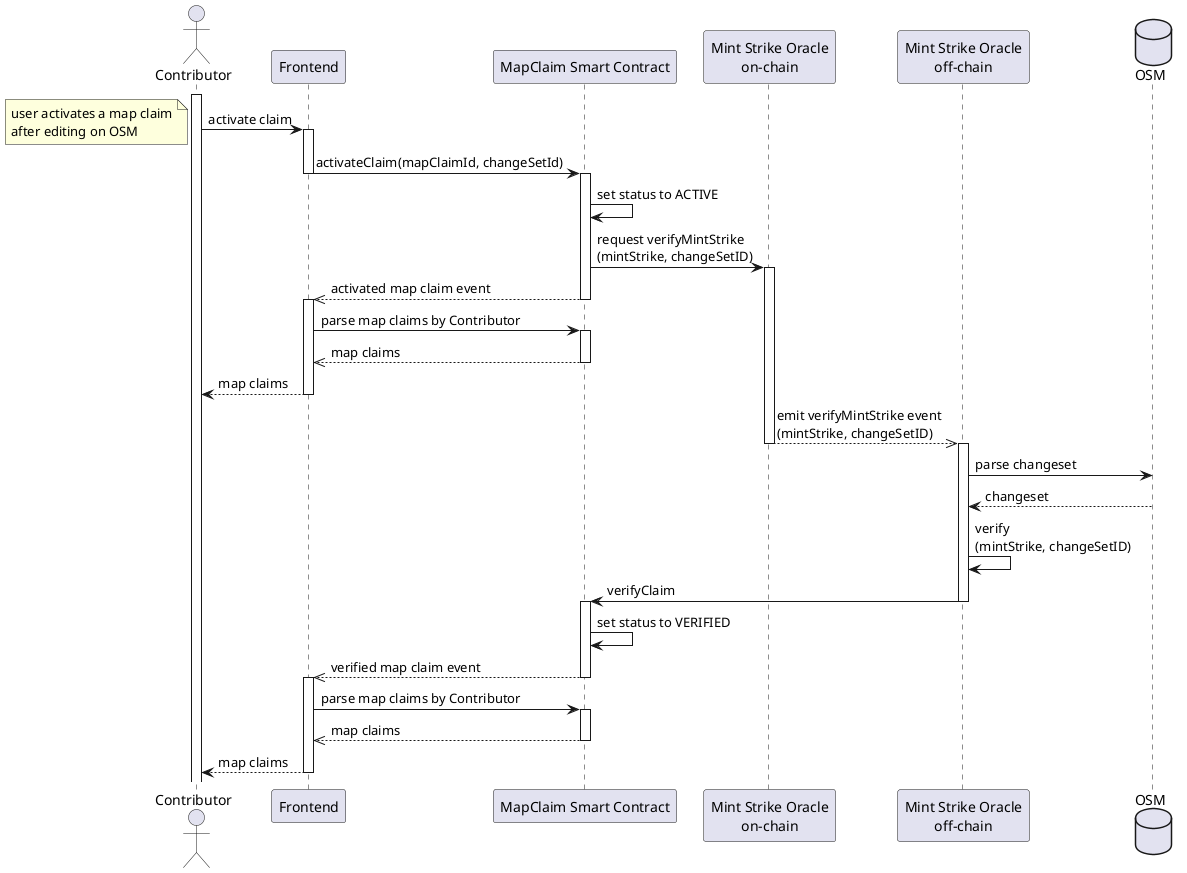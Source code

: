 @startuml
actor C as "Contributor"
participant FE as "Frontend"
participant MC as "MapClaim Smart Contract"
participant MSON as "Mint Strike Oracle\non-chain"
participant MSOF as "Mint Strike Oracle\noff-chain"
database OSM

activate C
C -> FE: activate claim
activate FE
note left
  user activates a map claim
  after editing on OSM
end note
FE -> MC: activateClaim(mapClaimId, changeSetId)
deactivate FE

activate MC
MC -> MC: set status to ACTIVE
MC -> MSON: request verifyMintStrike\n(mintStrike, changeSetID)
activate MSON
MC -->> FE: activated map claim event
deactivate MC

activate FE
FE -> MC: parse map claims by Contributor
activate MC
MC -->> FE: map claims
deactivate MC
FE --> C: map claims
deactivate FE

MSON -->> MSOF: emit verifyMintStrike event\n(mintStrike, changeSetID)
deactivate MSON
activate MSOF
MSOF -> OSM: parse changeset
OSM --> MSOF: changeset
MSOF -> MSOF: verify\n(mintStrike, changeSetID)
MSOF -> MC: verifyClaim
deactivate MSOF

activate MC
deactivate MC
MC -> MC: set status to VERIFIED

MC -->> FE: verified map claim event
deactivate MC

activate FE
FE -> MC: parse map claims by Contributor

activate MC
MC -->> FE: map claims
deactivate MC
FE --> C: map claims
deactivate FE

@enduml
